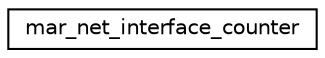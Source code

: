 digraph "类继承关系图"
{
  edge [fontname="Helvetica",fontsize="10",labelfontname="Helvetica",labelfontsize="10"];
  node [fontname="Helvetica",fontsize="10",shape=record];
  rankdir="LR";
  Node0 [label="mar_net_interface_counter",height=0.2,width=0.4,color="black", fillcolor="white", style="filled",URL="$structmar__net__interface__counter.html"];
}
